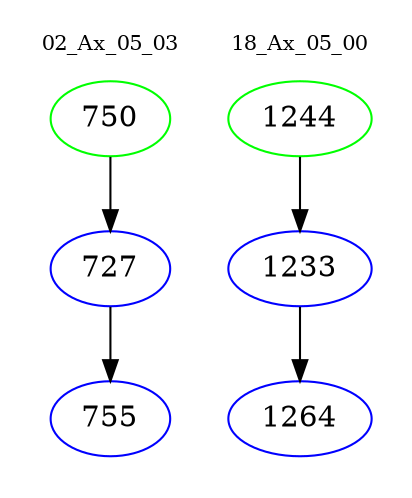 digraph{
subgraph cluster_0 {
color = white
label = "02_Ax_05_03";
fontsize=10;
T0_750 [label="750", color="green"]
T0_750 -> T0_727 [color="black"]
T0_727 [label="727", color="blue"]
T0_727 -> T0_755 [color="black"]
T0_755 [label="755", color="blue"]
}
subgraph cluster_1 {
color = white
label = "18_Ax_05_00";
fontsize=10;
T1_1244 [label="1244", color="green"]
T1_1244 -> T1_1233 [color="black"]
T1_1233 [label="1233", color="blue"]
T1_1233 -> T1_1264 [color="black"]
T1_1264 [label="1264", color="blue"]
}
}
